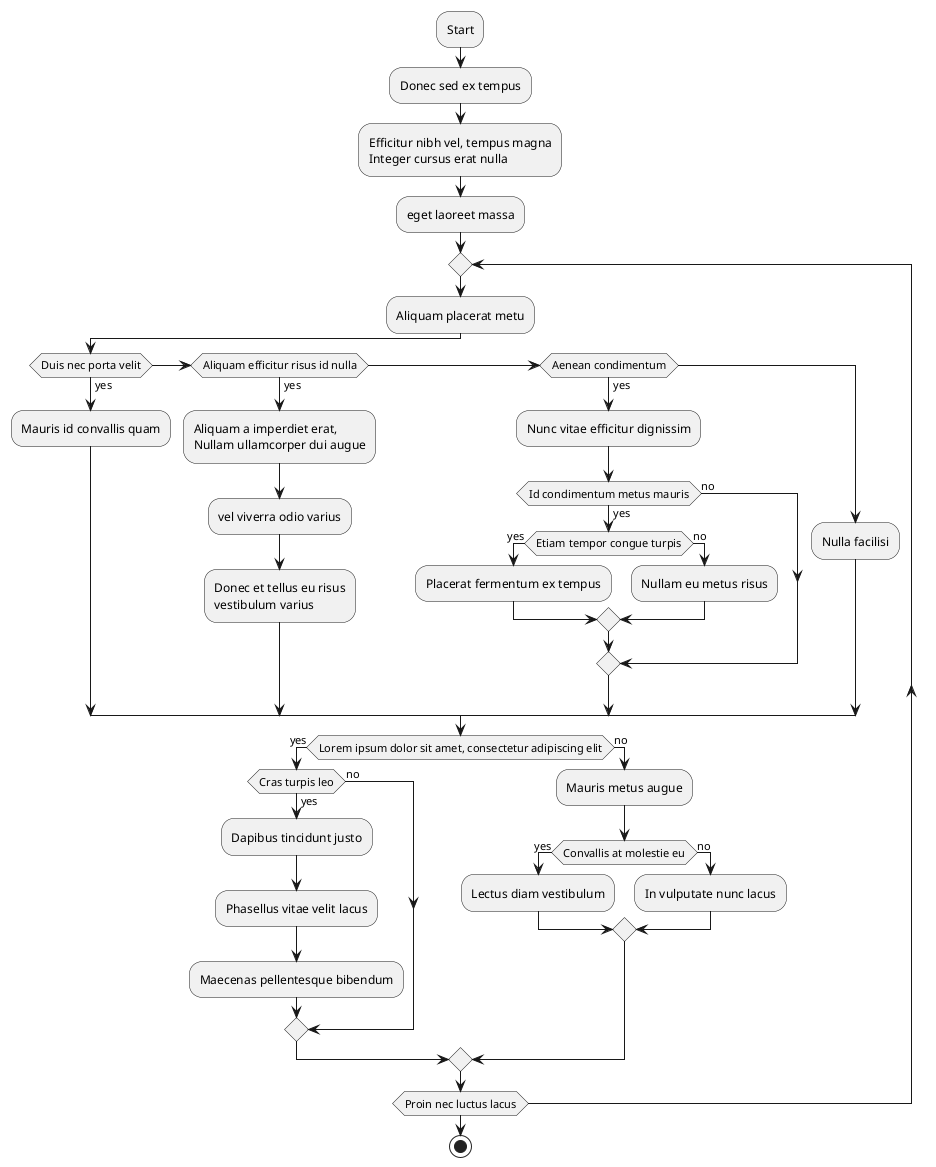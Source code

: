 {
  "sha1": "f2gsuarrw5ziiewk4n1i384200trmye",
  "insertion": {
    "when": "2024-06-01T09:03:05.447Z",
    "user": "plantuml@gmail.com"
  }
}
@startuml
:Start;
:Donec sed ex tempus;

:Efficitur nibh vel, tempus magna
Integer cursus erat nulla;

:eget laoreet massa;

repeat

    :Aliquam placerat metu;
    if (Duis nec porta velit) then (yes)
        :Mauris id convallis quam;
    elseif (Aliquam efficitur risus id nulla) then (yes)
        :Aliquam a imperdiet erat,
        Nullam ullamcorper dui augue;
        :vel viverra odio varius;
        :Donec et tellus eu risus
        vestibulum varius;
    elseif (Aenean condimentum) then (yes)
        :Nunc vitae efficitur dignissim;
        if (Id condimentum metus mauris) then (yes)
            if (Etiam tempor congue turpis) then (yes)
                :Placerat fermentum ex tempus;
            else (no)
                :Nullam eu metus risus;
            endif
        else (no)
        endif
    else
        :Nulla facilisi;
    endif
    
    if (Lorem ipsum dolor sit amet, consectetur adipiscing elit) then (yes)
        if (Cras turpis leo) then (yes)
            :Dapibus tincidunt justo;
            :Phasellus vitae velit lacus;
            :Maecenas pellentesque bibendum;
        else (no)
        endif
    else (no)
        :Mauris metus augue;
        if (Convallis at molestie eu) then (yes)
            :Lectus diam vestibulum;
        else (no)
            :In vulputate nunc lacus;
        endif
    endif
    

repeat while (Proin nec luctus lacus)
    
stop


@enduml
